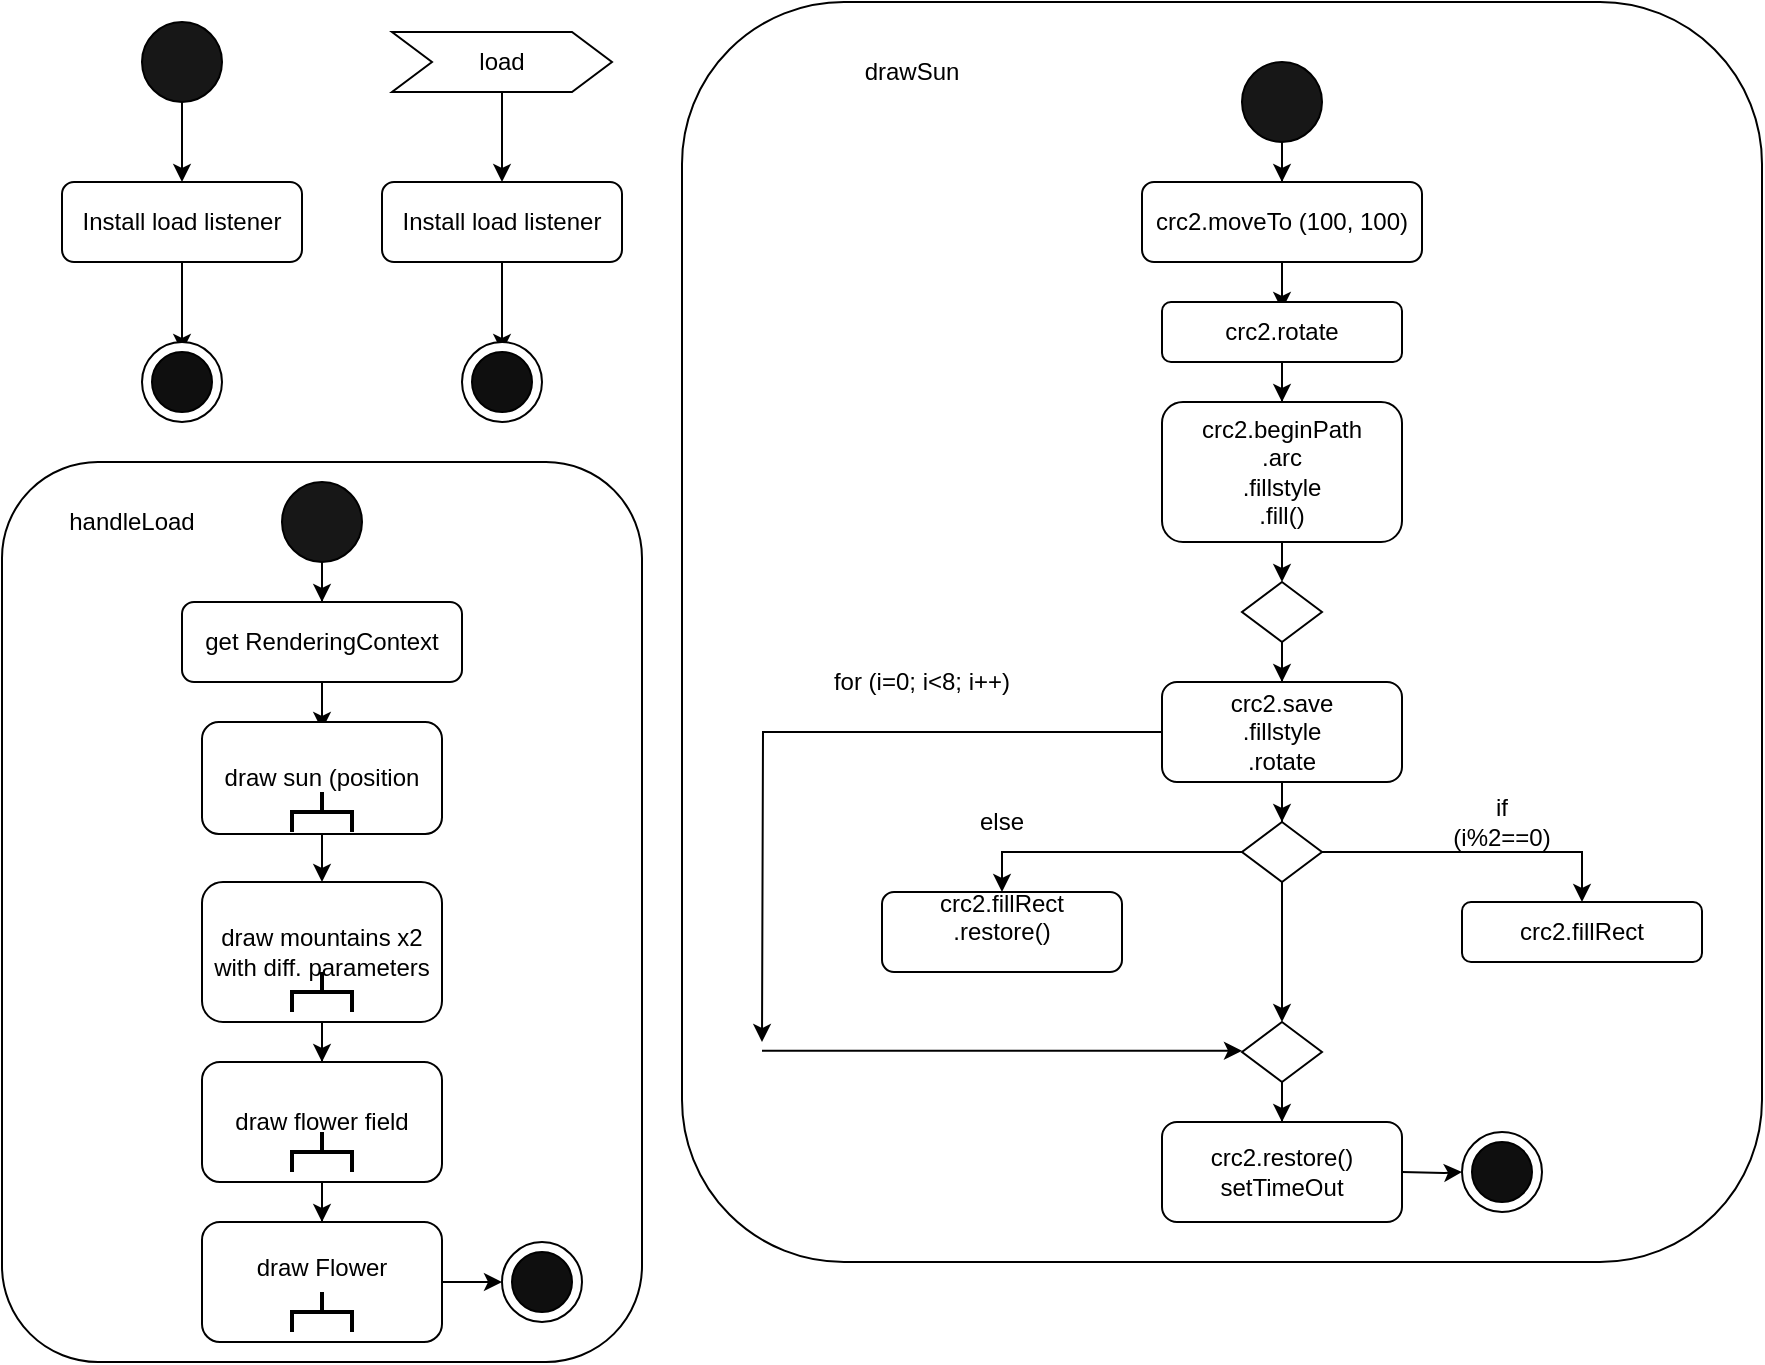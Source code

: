 <mxfile version="14.6.11" type="github">
  <diagram id="giCjuYnIPu_jc2Wl375O" name="Page-1">
    <mxGraphModel dx="1727" dy="947" grid="1" gridSize="10" guides="1" tooltips="1" connect="1" arrows="1" fold="1" page="1" pageScale="1" pageWidth="1169" pageHeight="827" background="none" math="0" shadow="0">
      <root>
        <mxCell id="0" />
        <mxCell id="1" parent="0" />
        <mxCell id="ze6vVhQXxu--CzoZNEg1-6" style="edgeStyle=orthogonalEdgeStyle;rounded=0;orthogonalLoop=1;jettySize=auto;html=1;" parent="1" source="ze6vVhQXxu--CzoZNEg1-1" target="ze6vVhQXxu--CzoZNEg1-5" edge="1">
          <mxGeometry relative="1" as="geometry" />
        </mxCell>
        <mxCell id="ze6vVhQXxu--CzoZNEg1-1" value="" style="ellipse;whiteSpace=wrap;html=1;aspect=fixed;fillColor=#171717;" parent="1" vertex="1">
          <mxGeometry x="80" y="40" width="40" height="40" as="geometry" />
        </mxCell>
        <mxCell id="ze6vVhQXxu--CzoZNEg1-9" style="edgeStyle=orthogonalEdgeStyle;rounded=0;orthogonalLoop=1;jettySize=auto;html=1;entryX=0.5;entryY=0;entryDx=0;entryDy=0;" parent="1" source="ze6vVhQXxu--CzoZNEg1-5" target="ze6vVhQXxu--CzoZNEg1-8" edge="1">
          <mxGeometry relative="1" as="geometry" />
        </mxCell>
        <mxCell id="ze6vVhQXxu--CzoZNEg1-5" value="Install load listener" style="rounded=1;whiteSpace=wrap;html=1;fillColor=#FFFFFF;" parent="1" vertex="1">
          <mxGeometry x="40" y="120" width="120" height="40" as="geometry" />
        </mxCell>
        <mxCell id="ze6vVhQXxu--CzoZNEg1-7" value="" style="ellipse;whiteSpace=wrap;html=1;aspect=fixed;fillColor=#FFFFFF;" parent="1" vertex="1">
          <mxGeometry x="80" y="200" width="40" height="40" as="geometry" />
        </mxCell>
        <mxCell id="ze6vVhQXxu--CzoZNEg1-8" value="" style="ellipse;whiteSpace=wrap;html=1;aspect=fixed;fillColor=#0F0F0F;" parent="1" vertex="1">
          <mxGeometry x="85" y="205" width="30" height="30" as="geometry" />
        </mxCell>
        <mxCell id="ze6vVhQXxu--CzoZNEg1-10" style="edgeStyle=orthogonalEdgeStyle;rounded=0;orthogonalLoop=1;jettySize=auto;html=1;entryX=0.5;entryY=0;entryDx=0;entryDy=0;" parent="1" source="ze6vVhQXxu--CzoZNEg1-11" edge="1">
          <mxGeometry relative="1" as="geometry">
            <mxPoint x="260" y="205" as="targetPoint" />
          </mxGeometry>
        </mxCell>
        <mxCell id="ze6vVhQXxu--CzoZNEg1-11" value="Install load listener" style="rounded=1;whiteSpace=wrap;html=1;fillColor=#FFFFFF;" parent="1" vertex="1">
          <mxGeometry x="200" y="120" width="120" height="40" as="geometry" />
        </mxCell>
        <mxCell id="ze6vVhQXxu--CzoZNEg1-12" value="" style="ellipse;whiteSpace=wrap;html=1;aspect=fixed;fillColor=#FFFFFF;" parent="1" vertex="1">
          <mxGeometry x="240" y="200" width="40" height="40" as="geometry" />
        </mxCell>
        <mxCell id="ze6vVhQXxu--CzoZNEg1-13" value="" style="ellipse;whiteSpace=wrap;html=1;aspect=fixed;fillColor=#0F0F0F;" parent="1" vertex="1">
          <mxGeometry x="245" y="205" width="30" height="30" as="geometry" />
        </mxCell>
        <mxCell id="ze6vVhQXxu--CzoZNEg1-18" style="edgeStyle=orthogonalEdgeStyle;rounded=0;orthogonalLoop=1;jettySize=auto;html=1;" parent="1" source="ze6vVhQXxu--CzoZNEg1-14" target="ze6vVhQXxu--CzoZNEg1-11" edge="1">
          <mxGeometry relative="1" as="geometry" />
        </mxCell>
        <mxCell id="ze6vVhQXxu--CzoZNEg1-14" value="load" style="shape=step;perimeter=stepPerimeter;whiteSpace=wrap;html=1;fixedSize=1;fillColor=#FFFFFF;" parent="1" vertex="1">
          <mxGeometry x="205" y="45" width="110" height="30" as="geometry" />
        </mxCell>
        <mxCell id="ze6vVhQXxu--CzoZNEg1-19" value="" style="rounded=1;whiteSpace=wrap;html=1;fillColor=#FFFFFF;" parent="1" vertex="1">
          <mxGeometry x="10" y="260" width="320" height="450" as="geometry" />
        </mxCell>
        <mxCell id="ze6vVhQXxu--CzoZNEg1-20" value="handleLoad" style="text;html=1;strokeColor=none;fillColor=none;align=center;verticalAlign=middle;whiteSpace=wrap;rounded=0;" parent="1" vertex="1">
          <mxGeometry x="30" y="280" width="90" height="20" as="geometry" />
        </mxCell>
        <mxCell id="ze6vVhQXxu--CzoZNEg1-21" style="edgeStyle=orthogonalEdgeStyle;rounded=0;orthogonalLoop=1;jettySize=auto;html=1;" parent="1" source="ze6vVhQXxu--CzoZNEg1-22" target="ze6vVhQXxu--CzoZNEg1-23" edge="1">
          <mxGeometry relative="1" as="geometry" />
        </mxCell>
        <mxCell id="ze6vVhQXxu--CzoZNEg1-22" value="" style="ellipse;whiteSpace=wrap;html=1;aspect=fixed;fillColor=#171717;" parent="1" vertex="1">
          <mxGeometry x="150" y="270" width="40" height="40" as="geometry" />
        </mxCell>
        <mxCell id="ze6vVhQXxu--CzoZNEg1-25" value="" style="edgeStyle=orthogonalEdgeStyle;rounded=0;orthogonalLoop=1;jettySize=auto;html=1;" parent="1" source="ze6vVhQXxu--CzoZNEg1-23" edge="1">
          <mxGeometry relative="1" as="geometry">
            <mxPoint x="170" y="394.0" as="targetPoint" />
          </mxGeometry>
        </mxCell>
        <mxCell id="ze6vVhQXxu--CzoZNEg1-23" value="get RenderingContext" style="rounded=1;whiteSpace=wrap;html=1;fillColor=#FFFFFF;" parent="1" vertex="1">
          <mxGeometry x="100" y="330" width="140" height="40" as="geometry" />
        </mxCell>
        <mxCell id="ze6vVhQXxu--CzoZNEg1-30" value="" style="edgeStyle=orthogonalEdgeStyle;rounded=0;orthogonalLoop=1;jettySize=auto;html=1;" parent="1" source="ze6vVhQXxu--CzoZNEg1-26" target="ze6vVhQXxu--CzoZNEg1-29" edge="1">
          <mxGeometry relative="1" as="geometry" />
        </mxCell>
        <mxCell id="ze6vVhQXxu--CzoZNEg1-26" value="draw sun (position&lt;br&gt;" style="whiteSpace=wrap;html=1;rounded=1;fillColor=#FFFFFF;" parent="1" vertex="1">
          <mxGeometry x="110" y="390" width="120" height="56" as="geometry" />
        </mxCell>
        <mxCell id="ze6vVhQXxu--CzoZNEg1-28" value="" style="strokeWidth=2;html=1;shape=mxgraph.flowchart.annotation_2;align=left;labelPosition=right;pointerEvents=1;fillColor=#FFFFFF;rotation=90;" parent="1" vertex="1">
          <mxGeometry x="160" y="420" width="20" height="30" as="geometry" />
        </mxCell>
        <mxCell id="ze6vVhQXxu--CzoZNEg1-34" value="" style="edgeStyle=orthogonalEdgeStyle;rounded=0;orthogonalLoop=1;jettySize=auto;html=1;" parent="1" source="ze6vVhQXxu--CzoZNEg1-29" target="ze6vVhQXxu--CzoZNEg1-33" edge="1">
          <mxGeometry relative="1" as="geometry" />
        </mxCell>
        <mxCell id="ze6vVhQXxu--CzoZNEg1-29" value="draw mountains x2&lt;br&gt;with diff. parameters&lt;br&gt;" style="whiteSpace=wrap;html=1;rounded=1;fillColor=#FFFFFF;" parent="1" vertex="1">
          <mxGeometry x="110" y="470" width="120" height="70" as="geometry" />
        </mxCell>
        <mxCell id="ze6vVhQXxu--CzoZNEg1-31" value="" style="strokeWidth=2;html=1;shape=mxgraph.flowchart.annotation_2;align=left;labelPosition=right;pointerEvents=1;fillColor=#FFFFFF;rotation=90;" parent="1" vertex="1">
          <mxGeometry x="160" y="510" width="20" height="30" as="geometry" />
        </mxCell>
        <mxCell id="ze6vVhQXxu--CzoZNEg1-37" value="" style="edgeStyle=orthogonalEdgeStyle;rounded=0;orthogonalLoop=1;jettySize=auto;html=1;" parent="1" source="ze6vVhQXxu--CzoZNEg1-33" target="ze6vVhQXxu--CzoZNEg1-36" edge="1">
          <mxGeometry relative="1" as="geometry" />
        </mxCell>
        <mxCell id="ze6vVhQXxu--CzoZNEg1-33" value="draw flower field&lt;br&gt;" style="whiteSpace=wrap;html=1;rounded=1;fillColor=#FFFFFF;" parent="1" vertex="1">
          <mxGeometry x="110" y="560" width="120" height="60" as="geometry" />
        </mxCell>
        <mxCell id="ze6vVhQXxu--CzoZNEg1-35" value="" style="strokeWidth=2;html=1;shape=mxgraph.flowchart.annotation_2;align=left;labelPosition=right;pointerEvents=1;fillColor=#FFFFFF;rotation=90;" parent="1" vertex="1">
          <mxGeometry x="160" y="590" width="20" height="30" as="geometry" />
        </mxCell>
        <mxCell id="ze6vVhQXxu--CzoZNEg1-41" style="edgeStyle=orthogonalEdgeStyle;rounded=0;orthogonalLoop=1;jettySize=auto;html=1;" parent="1" source="ze6vVhQXxu--CzoZNEg1-36" target="ze6vVhQXxu--CzoZNEg1-39" edge="1">
          <mxGeometry relative="1" as="geometry" />
        </mxCell>
        <mxCell id="ze6vVhQXxu--CzoZNEg1-36" value="draw Flower&lt;br&gt;&lt;span style=&quot;color: rgba(0 , 0 , 0 , 0) ; font-family: monospace ; font-size: 0px&quot;&gt;%3CmxGraphModel%3E%3Croot%3E%3CmxCell%20id%3D%220%22%2F%3E%3CmxCell%20id%3D%221%22%20parent%3D%220%22%2F%3E%3CmxCell%20id%3D%222%22%20value%3D%22%22%20style%3D%22strokeWidth%3D2%3Bhtml%3D1%3Bshape%3Dmxgraph.flowchart.annotation_2%3Balign%3Dleft%3BlabelPosition%3Dright%3BpointerEvents%3D1%3BfillColor%3D%23FFFFFF%3Brotation%3D90%3B%22%20vertex%3D%221%22%20parent%3D%221%22%3E%3CmxGeometry%20x%3D%22160%22%20y%3D%22600%22%20width%3D%2220%22%20height%3D%2230%22%20as%3D%22geometry%22%2F%3E%3C%2FmxCell%3E%3C%2Froot%3E%3C%2FmxGraphModel%3E&lt;/span&gt;&lt;span style=&quot;color: rgba(0 , 0 , 0 , 0) ; font-family: monospace ; font-size: 0px&quot;&gt;%3CmxGraphModel%3E%3Croot%3E%3CmxCell%20id%3D%220%22%2F%3E%3CmxCell%20id%3D%221%22%20parent%3D%220%22%2F%3E%3CmxCell%20id%3D%222%22%20value%3D%22%22%20style%3D%22strokeWidth%3D2%3Bhtml%3D1%3Bshape%3Dmxgraph.flowchart.annotation_2%3Balign%3Dleft%3BlabelPosition%3Dright%3BpointerEvents%3D1%3BfillColor%3D%23FFFFFF%3Brotation%3D90%3B%22%20vertex%3D%221%22%20parent%3D%221%22%3E%3CmxGeometry%20x%3D%22160%22%20y%3D%22600%22%20width%3D%2220%22%20height%3D%2230%22%20as%3D%22geometry%22%2F%3E%3C%2FmxCell%3E%3C%2Froot%3E%3C%2FmxGraphModel%3E&lt;/span&gt;" style="whiteSpace=wrap;html=1;rounded=1;fillColor=#FFFFFF;" parent="1" vertex="1">
          <mxGeometry x="110" y="640" width="120" height="60" as="geometry" />
        </mxCell>
        <mxCell id="ze6vVhQXxu--CzoZNEg1-38" value="" style="strokeWidth=2;html=1;shape=mxgraph.flowchart.annotation_2;align=left;labelPosition=right;pointerEvents=1;fillColor=#FFFFFF;rotation=90;" parent="1" vertex="1">
          <mxGeometry x="160" y="670" width="20" height="30" as="geometry" />
        </mxCell>
        <mxCell id="ze6vVhQXxu--CzoZNEg1-39" value="" style="ellipse;whiteSpace=wrap;html=1;aspect=fixed;fillColor=#FFFFFF;" parent="1" vertex="1">
          <mxGeometry x="260" y="650" width="40" height="40" as="geometry" />
        </mxCell>
        <mxCell id="ze6vVhQXxu--CzoZNEg1-40" value="" style="ellipse;whiteSpace=wrap;html=1;aspect=fixed;fillColor=#0F0F0F;" parent="1" vertex="1">
          <mxGeometry x="265" y="655" width="30" height="30" as="geometry" />
        </mxCell>
        <mxCell id="yn095QzmWEEOJOkBDvYL-46" value="&lt;span style=&quot;color: rgba(0 , 0 , 0 , 0) ; font-family: monospace ; font-size: 0px&quot;&gt;%3CmxGraphModel%3E%3Croot%3E%3CmxCell%20id%3D%220%22%2F%3E%3CmxCell%20id%3D%221%22%20parent%3D%220%22%2F%3E%3CmxCell%20id%3D%222%22%20value%3D%22drawSun%22%20style%3D%22text%3Bhtml%3D1%3BstrokeColor%3Dnone%3BfillColor%3Dnone%3Balign%3Dcenter%3BverticalAlign%3Dmiddle%3BwhiteSpace%3Dwrap%3Brounded%3D0%3B%22%20vertex%3D%221%22%20parent%3D%221%22%3E%3CmxGeometry%20x%3D%22640%22%20y%3D%2220%22%20width%3D%2290%22%20height%3D%2220%22%20as%3D%22geometry%22%2F%3E%3C%2FmxCell%3E%3CmxCell%20id%3D%223%22%20style%3D%22edgeStyle%3DorthogonalEdgeStyle%3Brounded%3D0%3BorthogonalLoop%3D1%3BjettySize%3Dauto%3Bhtml%3D1%3B%22%20edge%3D%221%22%20source%3D%224%22%20target%3D%226%22%20parent%3D%221%22%3E%3CmxGeometry%20relative%3D%221%22%20as%3D%22geometry%22%2F%3E%3C%2FmxCell%3E%3CmxCell%20id%3D%224%22%20value%3D%22%22%20style%3D%22ellipse%3BwhiteSpace%3Dwrap%3Bhtml%3D1%3Baspect%3Dfixed%3BfillColor%3D%23171717%3B%22%20vertex%3D%221%22%20parent%3D%221%22%3E%3CmxGeometry%20x%3D%22760%22%20y%3D%2210%22%20width%3D%2240%22%20height%3D%2240%22%20as%3D%22geometry%22%2F%3E%3C%2FmxCell%3E%3CmxCell%20id%3D%225%22%20value%3D%22%22%20style%3D%22edgeStyle%3DorthogonalEdgeStyle%3Brounded%3D0%3BorthogonalLoop%3D1%3BjettySize%3Dauto%3Bhtml%3D1%3B%22%20edge%3D%221%22%20source%3D%226%22%20parent%3D%221%22%3E%3CmxGeometry%20relative%3D%221%22%20as%3D%22geometry%22%3E%3CmxPoint%20x%3D%22780%22%20y%3D%22134%22%20as%3D%22targetPoint%22%2F%3E%3C%2FmxGeometry%3E%3C%2FmxCell%3E%3CmxCell%20id%3D%226%22%20value%3D%22crc2.moveTo%20(100%2C%20100)%22%20style%3D%22rounded%3D1%3BwhiteSpace%3Dwrap%3Bhtml%3D1%3BfillColor%3D%23FFFFFF%3B%22%20vertex%3D%221%22%20parent%3D%221%22%3E%3CmxGeometry%20x%3D%22710%22%20y%3D%2270%22%20width%3D%22140%22%20height%3D%2240%22%20as%3D%22geometry%22%2F%3E%3C%2FmxCell%3E%3CmxCell%20id%3D%227%22%20value%3D%22%22%20style%3D%22edgeStyle%3DorthogonalEdgeStyle%3Brounded%3D0%3BorthogonalLoop%3D1%3BjettySize%3Dauto%3Bhtml%3D1%3B%22%20edge%3D%221%22%20source%3D%228%22%20target%3D%2210%22%20parent%3D%221%22%3E%3CmxGeometry%20relative%3D%221%22%20as%3D%22geometry%22%2F%3E%3C%2FmxCell%3E%3CmxCell%20id%3D%228%22%20value%3D%22crc2.rotate%22%20style%3D%22whiteSpace%3Dwrap%3Bhtml%3D1%3Brounded%3D1%3BfillColor%3D%23FFFFFF%3B%22%20vertex%3D%221%22%20parent%3D%221%22%3E%3CmxGeometry%20x%3D%22720%22%20y%3D%22130%22%20width%3D%22120%22%20height%3D%2230%22%20as%3D%22geometry%22%2F%3E%3C%2FmxCell%3E%3CmxCell%20id%3D%229%22%20value%3D%22%22%20style%3D%22edgeStyle%3DorthogonalEdgeStyle%3Brounded%3D0%3BorthogonalLoop%3D1%3BjettySize%3Dauto%3Bhtml%3D1%3B%22%20edge%3D%221%22%20source%3D%2210%22%20parent%3D%221%22%3E%3CmxGeometry%20relative%3D%221%22%20as%3D%22geometry%22%3E%3CmxPoint%20x%3D%22780.059%22%20y%3D%22270.0%22%20as%3D%22targetPoint%22%2F%3E%3C%2FmxGeometry%3E%3C%2FmxCell%3E%3CmxCell%20id%3D%2210%22%20value%3D%22crc2.beginPath%26lt%3Bbr%26gt%3B.arc%26lt%3Bbr%26gt%3B.fillstyle%26lt%3Bbr%26gt%3B.fill()%22%20style%3D%22whiteSpace%3Dwrap%3Bhtml%3D1%3Brounded%3D1%3BfillColor%3D%23FFFFFF%3B%22%20vertex%3D%221%22%20parent%3D%221%22%3E%3CmxGeometry%20x%3D%22720%22%20y%3D%22180%22%20width%3D%22120%22%20height%3D%2270%22%20as%3D%22geometry%22%2F%3E%3C%2FmxCell%3E%3CmxCell%20id%3D%2211%22%20style%3D%22edgeStyle%3DorthogonalEdgeStyle%3Brounded%3D0%3BorthogonalLoop%3D1%3BjettySize%3Dauto%3Bhtml%3D1%3BentryX%3D0.5%3BentryY%3D0%3BentryDx%3D0%3BentryDy%3D0%3B%22%20edge%3D%221%22%20source%3D%2212%22%20target%3D%2215%22%20parent%3D%221%22%3E%3CmxGeometry%20relative%3D%221%22%20as%3D%22geometry%22%2F%3E%3C%2FmxCell%3E%3CmxCell%20id%3D%2212%22%20value%3D%22%22%20style%3D%22rhombus%3BwhiteSpace%3Dwrap%3Bhtml%3D1%3B%22%20vertex%3D%221%22%20parent%3D%221%22%3E%3CmxGeometry%20x%3D%22760%22%20y%3D%22270%22%20width%3D%2240%22%20height%3D%2230%22%20as%3D%22geometry%22%2F%3E%3C%2FmxCell%3E%3CmxCell%20id%3D%2213%22%20style%3D%22edgeStyle%3DorthogonalEdgeStyle%3Brounded%3D0%3BorthogonalLoop%3D1%3BjettySize%3Dauto%3Bhtml%3D1%3BentryX%3D0.5%3BentryY%3D0%3BentryDx%3D0%3BentryDy%3D0%3B%22%20edge%3D%221%22%20source%3D%2215%22%20target%3D%2220%22%20parent%3D%221%22%3E%3CmxGeometry%20relative%3D%221%22%20as%3D%22geometry%22%2F%3E%3C%2FmxCell%3E%3CmxCell%20id%3D%2214%22%20style%3D%22edgeStyle%3DorthogonalEdgeStyle%3Brounded%3D0%3BorthogonalLoop%3D1%3BjettySize%3Dauto%3Bhtml%3D1%3B%22%20edge%3D%221%22%20source%3D%2215%22%20parent%3D%221%22%3E%3CmxGeometry%20relative%3D%221%22%20as%3D%22geometry%22%3E%3CmxPoint%20x%3D%22520%22%20y%3D%22500%22%20as%3D%22targetPoint%22%2F%3E%3C%2FmxGeometry%3E%3C%2FmxCell%3E%3CmxCell%20id%3D%2215%22%20value%3D%22crc2.save%26lt%3Bbr%26gt%3B.fillstyle%26lt%3Bbr%26gt%3B.rotate%22%20style%3D%22whiteSpace%3Dwrap%3Bhtml%3D1%3Brounded%3D1%3BfillColor%3D%23FFFFFF%3B%22%20vertex%3D%221%22%20parent%3D%221%22%3E%3CmxGeometry%20x%3D%22720%22%20y%3D%22320%22%20width%3D%22120%22%20height%3D%2250%22%20as%3D%22geometry%22%2F%3E%3C%2FmxCell%3E%3CmxCell%20id%3D%2216%22%20style%3D%22edgeStyle%3DorthogonalEdgeStyle%3Brounded%3D0%3BorthogonalLoop%3D1%3BjettySize%3Dauto%3Bhtml%3D1%3B%22%20edge%3D%221%22%20source%3D%2220%22%20target%3D%2221%22%20parent%3D%221%22%3E%3CmxGeometry%20relative%3D%221%22%20as%3D%22geometry%22%2F%3E%3C%2FmxCell%3E%3CmxCell%20id%3D%2217%22%20style%3D%22edgeStyle%3DorthogonalEdgeStyle%3Brounded%3D0%3BorthogonalLoop%3D1%3BjettySize%3Dauto%3Bhtml%3D1%3BentryX%3D0.5%3BentryY%3D0%3BentryDx%3D0%3BentryDy%3D0%3B%22%20edge%3D%221%22%20source%3D%2220%22%20target%3D%2223%22%20parent%3D%221%22%3E%3CmxGeometry%20relative%3D%221%22%20as%3D%22geometry%22%2F%3E%3C%2FmxCell%3E%3CmxCell%20id%3D%2218%22%20style%3D%22edgeStyle%3DorthogonalEdgeStyle%3Brounded%3D0%3BorthogonalLoop%3D1%3BjettySize%3Dauto%3Bhtml%3D1%3BentryX%3D0.5%3BentryY%3D0%3BentryDx%3D0%3BentryDy%3D0%3BstartArrow%3Dnone%3B%22%20edge%3D%221%22%20source%3D%2228%22%20target%3D%2225%22%20parent%3D%221%22%3E%3CmxGeometry%20relative%3D%221%22%20as%3D%22geometry%22%2F%3E%3C%2FmxCell%3E%3CmxCell%20id%3D%2219%22%20style%3D%22edgeStyle%3DorthogonalEdgeStyle%3Brounded%3D0%3BorthogonalLoop%3D1%3BjettySize%3Dauto%3Bhtml%3D1%3BentryX%3D0.5%3BentryY%3D0%3BentryDx%3D0%3BentryDy%3D0%3B%22%20edge%3D%221%22%20source%3D%2220%22%20target%3D%2228%22%20parent%3D%221%22%3E%3CmxGeometry%20relative%3D%221%22%20as%3D%22geometry%22%2F%3E%3C%2FmxCell%3E%3CmxCell%20id%3D%2220%22%20value%3D%22%22%20style%3D%22rhombus%3BwhiteSpace%3Dwrap%3Bhtml%3D1%3B%22%20vertex%3D%221%22%20parent%3D%221%22%3E%3CmxGeometry%20x%3D%22760%22%20y%3D%22390%22%20width%3D%2240%22%20height%3D%2230%22%20as%3D%22geometry%22%2F%3E%3C%2FmxCell%3E%3CmxCell%20id%3D%2221%22%20value%3D%22crc2.fillRect%26lt%3Bspan%20style%3D%26quot%3Bcolor%3A%20rgba(0%20%2C%200%20%2C%200%20%2C%200)%20%3B%20font-family%3A%20monospace%20%3B%20font-size%3A%200px%26quot%3B%26gt%3B%253CmxGraphModel%253E%253Croot%253E%253CmxCell%2520id%253D%25220%2522%252F%253E%253CmxCell%2520id%253D%25221%2522%2520parent%253D%25220%2522%252F%253E%253CmxCell%2520id%253D%25222%2522%2520value%253D%2522crc2.rotate%2522%2520style%253D%2522whiteSpace%253Dwrap%253Bhtml%253D1%253Brounded%253D1%253BfillColor%253D%2523FFFFFF%253B%2522%2520vertex%253D%25221%2522%2520parent%253D%25221%2522%253E%253CmxGeometry%2520x%253D%2522720%2522%2520y%253D%2522130%2522%2520width%253D%2522120%2522%2520height%253D%252230%2522%2520as%253D%2522geometry%2522%252F%253E%253C%252FmxCell%253E%253C%252Froot%253E%253C%252FmxGraphModel%253E%26lt%3B%2Fspan%26gt%3B%22%20style%3D%22whiteSpace%3Dwrap%3Bhtml%3D1%3Brounded%3D1%3BfillColor%3D%23FFFFFF%3B%22%20vertex%3D%221%22%20parent%3D%221%22%3E%3CmxGeometry%20x%3D%22870%22%20y%3D%22430%22%20width%3D%22120%22%20height%3D%2230%22%20as%3D%22geometry%22%2F%3E%3C%2FmxCell%3E%3CmxCell%20id%3D%2222%22%20value%3D%22if%20(i%252%3D%3D0)%22%20style%3D%22text%3Bhtml%3D1%3BstrokeColor%3Dnone%3BfillColor%3Dnone%3Balign%3Dcenter%3BverticalAlign%3Dmiddle%3BwhiteSpace%3Dwrap%3Brounded%3D0%3B%22%20vertex%3D%221%22%20parent%3D%221%22%3E%3CmxGeometry%20x%3D%22870%22%20y%3D%22380%22%20width%3D%2240%22%20height%3D%2220%22%20as%3D%22geometry%22%2F%3E%3C%2FmxCell%3E%3CmxCell%20id%3D%2223%22%20value%3D%22crc2.fillRect%26lt%3Bbr%26gt%3B.restore()%26lt%3Bbr%26gt%3B%26lt%3Bspan%20style%3D%26quot%3Bcolor%3A%20rgba(0%20%2C%200%20%2C%200%20%2C%200)%20%3B%20font-family%3A%20monospace%20%3B%20font-size%3A%200px%26quot%3B%26gt%3B.restore%253CmxGraphModel%253E%253Croot%253E%253CmxCell%2520id%253D%25220%2522%252F%253E%253CmxCell%2520id%253D%25221%2522%2520parent%253D%25220%2522%252F%253E%253CmxCell%2520id%253D%25222%2522%2520value%253D%2522crc2.rotate%2522%2520style%253D%2522whiteSpace%253Dwrap%253Bhtml%253D1%253Brounded%253D1%253BfillColor%253D%2523FFFFFF%253B%2522%2520vertex%253D%25221%2522%2520parent%253D%25221%2522%253E%253CmxGeometry%2520x%253D%2522720%2522%2520y%253D%2522130%2522%2520width%253D%2522120%2522%2520height%253D%252230%2522%2520as%253D%2522geometry%2522%252F%253E%253C%252FmxCell%253E%253C%252Froot%253E%253C%252FmxGraphModel%253%26lt%3B%2Fspan%26gt%3B%22%20style%3D%22whiteSpace%3Dwrap%3Bhtml%3D1%3Brounded%3D1%3BfillColor%3D%23FFFFFF%3B%22%20vertex%3D%221%22%20parent%3D%221%22%3E%3CmxGeometry%20x%3D%22580%22%20y%3D%22425%22%20width%3D%22120%22%20height%3D%2240%22%20as%3D%22geometry%22%2F%3E%3C%2FmxCell%3E%3CmxCell%20id%3D%2224%22%20value%3D%22else%22%20style%3D%22text%3Bhtml%3D1%3BstrokeColor%3Dnone%3BfillColor%3Dnone%3Balign%3Dcenter%3BverticalAlign%3Dmiddle%3BwhiteSpace%3Dwrap%3Brounded%3D0%3B%22%20vertex%3D%221%22%20parent%3D%221%22%3E%3CmxGeometry%20x%3D%22620%22%20y%3D%22380%22%20width%3D%2240%22%20height%3D%2220%22%20as%3D%22geometry%22%2F%3E%3C%2FmxCell%3E%3CmxCell%20id%3D%2225%22%20value%3D%22crc2.restore()%26lt%3Bbr%26gt%3BsetTimeOut%22%20style%3D%22whiteSpace%3Dwrap%3Bhtml%3D1%3Brounded%3D1%3BfillColor%3D%23FFFFFF%3B%22%20vertex%3D%221%22%20parent%3D%221%22%3E%3CmxGeometry%20x%3D%22720%22%20y%3D%22540%22%20width%3D%22120%22%20height%3D%2250%22%20as%3D%22geometry%22%2F%3E%3C%2FmxCell%3E%3CmxCell%20id%3D%2226%22%20style%3D%22edgeStyle%3DorthogonalEdgeStyle%3Brounded%3D0%3BorthogonalLoop%3D1%3BjettySize%3Dauto%3Bhtml%3D1%3BentryX%3D0%3BentryY%3D0.5%3BentryDx%3D0%3BentryDy%3D0%3B%22%20edge%3D%221%22%20parent%3D%221%22%3E%3CmxGeometry%20relative%3D%221%22%20as%3D%22geometry%22%3E%3CmxPoint%20x%3D%22520%22%20y%3D%22504.41%22%20as%3D%22sourcePoint%22%2F%3E%3CmxPoint%20x%3D%22760%22%20y%3D%22504.41%22%20as%3D%22targetPoint%22%2F%3E%3C%2FmxGeometry%3E%3C%2FmxCell%3E%3CmxCell%20id%3D%2227%22%20value%3D%22for%20(i%3D0%3B%20i%26amp%3Blt%3B8%3B%20i%2B%2B)%22%20style%3D%22text%3Bhtml%3D1%3BstrokeColor%3Dnone%3BfillColor%3Dnone%3Balign%3Dcenter%3BverticalAlign%3Dmiddle%3BwhiteSpace%3Dwrap%3Brounded%3D0%3B%22%20vertex%3D%221%22%20parent%3D%221%22%3E%3CmxGeometry%20x%3D%22510%22%20y%3D%22300%22%20width%3D%22180%22%20height%3D%2240%22%20as%3D%22geometry%22%2F%3E%3C%2FmxCell%3E%3CmxCell%20id%3D%2228%22%20value%3D%22%22%20style%3D%22rhombus%3BwhiteSpace%3Dwrap%3Bhtml%3D1%3B%22%20vertex%3D%221%22%20parent%3D%221%22%3E%3CmxGeometry%20x%3D%22760%22%20y%3D%22490%22%20width%3D%2240%22%20height%3D%2230%22%20as%3D%22geometry%22%2F%3E%3C%2FmxCell%3E%3C%2Froot%3E%3C%2FmxGraphModel%3E&lt;/span&gt;" style="rounded=1;whiteSpace=wrap;html=1;" vertex="1" parent="1">
          <mxGeometry x="350" y="30" width="540" height="630" as="geometry" />
        </mxCell>
        <mxCell id="yn095QzmWEEOJOkBDvYL-47" value="drawSun" style="text;html=1;strokeColor=none;fillColor=none;align=center;verticalAlign=middle;whiteSpace=wrap;rounded=0;" vertex="1" parent="1">
          <mxGeometry x="420" y="55" width="90" height="20" as="geometry" />
        </mxCell>
        <mxCell id="yn095QzmWEEOJOkBDvYL-48" style="edgeStyle=orthogonalEdgeStyle;rounded=0;orthogonalLoop=1;jettySize=auto;html=1;" edge="1" parent="1" source="yn095QzmWEEOJOkBDvYL-49" target="yn095QzmWEEOJOkBDvYL-51">
          <mxGeometry relative="1" as="geometry" />
        </mxCell>
        <mxCell id="yn095QzmWEEOJOkBDvYL-49" value="" style="ellipse;whiteSpace=wrap;html=1;aspect=fixed;fillColor=#171717;" vertex="1" parent="1">
          <mxGeometry x="630" y="60" width="40" height="40" as="geometry" />
        </mxCell>
        <mxCell id="yn095QzmWEEOJOkBDvYL-50" value="" style="edgeStyle=orthogonalEdgeStyle;rounded=0;orthogonalLoop=1;jettySize=auto;html=1;" edge="1" parent="1" source="yn095QzmWEEOJOkBDvYL-51">
          <mxGeometry relative="1" as="geometry">
            <mxPoint x="650" y="184" as="targetPoint" />
          </mxGeometry>
        </mxCell>
        <mxCell id="yn095QzmWEEOJOkBDvYL-51" value="crc2.moveTo (100, 100)" style="rounded=1;whiteSpace=wrap;html=1;fillColor=#FFFFFF;" vertex="1" parent="1">
          <mxGeometry x="580" y="120" width="140" height="40" as="geometry" />
        </mxCell>
        <mxCell id="yn095QzmWEEOJOkBDvYL-52" value="" style="edgeStyle=orthogonalEdgeStyle;rounded=0;orthogonalLoop=1;jettySize=auto;html=1;" edge="1" parent="1" source="yn095QzmWEEOJOkBDvYL-53" target="yn095QzmWEEOJOkBDvYL-55">
          <mxGeometry relative="1" as="geometry" />
        </mxCell>
        <mxCell id="yn095QzmWEEOJOkBDvYL-53" value="crc2.rotate" style="whiteSpace=wrap;html=1;rounded=1;fillColor=#FFFFFF;" vertex="1" parent="1">
          <mxGeometry x="590" y="180" width="120" height="30" as="geometry" />
        </mxCell>
        <mxCell id="yn095QzmWEEOJOkBDvYL-54" value="" style="edgeStyle=orthogonalEdgeStyle;rounded=0;orthogonalLoop=1;jettySize=auto;html=1;" edge="1" parent="1" source="yn095QzmWEEOJOkBDvYL-55">
          <mxGeometry relative="1" as="geometry">
            <mxPoint x="650.059" y="320.0" as="targetPoint" />
          </mxGeometry>
        </mxCell>
        <mxCell id="yn095QzmWEEOJOkBDvYL-55" value="crc2.beginPath&lt;br&gt;.arc&lt;br&gt;.fillstyle&lt;br&gt;.fill()" style="whiteSpace=wrap;html=1;rounded=1;fillColor=#FFFFFF;" vertex="1" parent="1">
          <mxGeometry x="590" y="230" width="120" height="70" as="geometry" />
        </mxCell>
        <mxCell id="yn095QzmWEEOJOkBDvYL-56" style="edgeStyle=orthogonalEdgeStyle;rounded=0;orthogonalLoop=1;jettySize=auto;html=1;entryX=0.5;entryY=0;entryDx=0;entryDy=0;" edge="1" parent="1" source="yn095QzmWEEOJOkBDvYL-57" target="yn095QzmWEEOJOkBDvYL-60">
          <mxGeometry relative="1" as="geometry" />
        </mxCell>
        <mxCell id="yn095QzmWEEOJOkBDvYL-57" value="" style="rhombus;whiteSpace=wrap;html=1;" vertex="1" parent="1">
          <mxGeometry x="630" y="320" width="40" height="30" as="geometry" />
        </mxCell>
        <mxCell id="yn095QzmWEEOJOkBDvYL-58" style="edgeStyle=orthogonalEdgeStyle;rounded=0;orthogonalLoop=1;jettySize=auto;html=1;entryX=0.5;entryY=0;entryDx=0;entryDy=0;" edge="1" parent="1" source="yn095QzmWEEOJOkBDvYL-60" target="yn095QzmWEEOJOkBDvYL-65">
          <mxGeometry relative="1" as="geometry" />
        </mxCell>
        <mxCell id="yn095QzmWEEOJOkBDvYL-59" style="edgeStyle=orthogonalEdgeStyle;rounded=0;orthogonalLoop=1;jettySize=auto;html=1;" edge="1" parent="1" source="yn095QzmWEEOJOkBDvYL-60">
          <mxGeometry relative="1" as="geometry">
            <mxPoint x="390" y="550" as="targetPoint" />
          </mxGeometry>
        </mxCell>
        <mxCell id="yn095QzmWEEOJOkBDvYL-60" value="crc2.save&lt;br&gt;.fillstyle&lt;br&gt;.rotate" style="whiteSpace=wrap;html=1;rounded=1;fillColor=#FFFFFF;" vertex="1" parent="1">
          <mxGeometry x="590" y="370" width="120" height="50" as="geometry" />
        </mxCell>
        <mxCell id="yn095QzmWEEOJOkBDvYL-61" style="edgeStyle=orthogonalEdgeStyle;rounded=0;orthogonalLoop=1;jettySize=auto;html=1;" edge="1" parent="1" source="yn095QzmWEEOJOkBDvYL-65" target="yn095QzmWEEOJOkBDvYL-66">
          <mxGeometry relative="1" as="geometry" />
        </mxCell>
        <mxCell id="yn095QzmWEEOJOkBDvYL-62" style="edgeStyle=orthogonalEdgeStyle;rounded=0;orthogonalLoop=1;jettySize=auto;html=1;entryX=0.5;entryY=0;entryDx=0;entryDy=0;" edge="1" parent="1" source="yn095QzmWEEOJOkBDvYL-65" target="yn095QzmWEEOJOkBDvYL-68">
          <mxGeometry relative="1" as="geometry" />
        </mxCell>
        <mxCell id="yn095QzmWEEOJOkBDvYL-63" style="edgeStyle=orthogonalEdgeStyle;rounded=0;orthogonalLoop=1;jettySize=auto;html=1;entryX=0.5;entryY=0;entryDx=0;entryDy=0;startArrow=none;" edge="1" parent="1" source="yn095QzmWEEOJOkBDvYL-73" target="yn095QzmWEEOJOkBDvYL-70">
          <mxGeometry relative="1" as="geometry" />
        </mxCell>
        <mxCell id="yn095QzmWEEOJOkBDvYL-64" style="edgeStyle=orthogonalEdgeStyle;rounded=0;orthogonalLoop=1;jettySize=auto;html=1;entryX=0.5;entryY=0;entryDx=0;entryDy=0;" edge="1" parent="1" source="yn095QzmWEEOJOkBDvYL-65" target="yn095QzmWEEOJOkBDvYL-73">
          <mxGeometry relative="1" as="geometry" />
        </mxCell>
        <mxCell id="yn095QzmWEEOJOkBDvYL-65" value="" style="rhombus;whiteSpace=wrap;html=1;" vertex="1" parent="1">
          <mxGeometry x="630" y="440" width="40" height="30" as="geometry" />
        </mxCell>
        <mxCell id="yn095QzmWEEOJOkBDvYL-66" value="crc2.fillRect&lt;span style=&quot;color: rgba(0 , 0 , 0 , 0) ; font-family: monospace ; font-size: 0px&quot;&gt;%3CmxGraphModel%3E%3Croot%3E%3CmxCell%20id%3D%220%22%2F%3E%3CmxCell%20id%3D%221%22%20parent%3D%220%22%2F%3E%3CmxCell%20id%3D%222%22%20value%3D%22crc2.rotate%22%20style%3D%22whiteSpace%3Dwrap%3Bhtml%3D1%3Brounded%3D1%3BfillColor%3D%23FFFFFF%3B%22%20vertex%3D%221%22%20parent%3D%221%22%3E%3CmxGeometry%20x%3D%22720%22%20y%3D%22130%22%20width%3D%22120%22%20height%3D%2230%22%20as%3D%22geometry%22%2F%3E%3C%2FmxCell%3E%3C%2Froot%3E%3C%2FmxGraphModel%3E&lt;/span&gt;" style="whiteSpace=wrap;html=1;rounded=1;fillColor=#FFFFFF;" vertex="1" parent="1">
          <mxGeometry x="740" y="480" width="120" height="30" as="geometry" />
        </mxCell>
        <mxCell id="yn095QzmWEEOJOkBDvYL-67" value="if (i%2==0)" style="text;html=1;strokeColor=none;fillColor=none;align=center;verticalAlign=middle;whiteSpace=wrap;rounded=0;" vertex="1" parent="1">
          <mxGeometry x="740" y="430" width="40" height="20" as="geometry" />
        </mxCell>
        <mxCell id="yn095QzmWEEOJOkBDvYL-68" value="crc2.fillRect&lt;br&gt;.restore()&lt;br&gt;&lt;span style=&quot;color: rgba(0 , 0 , 0 , 0) ; font-family: monospace ; font-size: 0px&quot;&gt;.restore%3CmxGraphModel%3E%3Croot%3E%3CmxCell%20id%3D%220%22%2F%3E%3CmxCell%20id%3D%221%22%20parent%3D%220%22%2F%3E%3CmxCell%20id%3D%222%22%20value%3D%22crc2.rotate%22%20style%3D%22whiteSpace%3Dwrap%3Bhtml%3D1%3Brounded%3D1%3BfillColor%3D%23FFFFFF%3B%22%20vertex%3D%221%22%20parent%3D%221%22%3E%3CmxGeometry%20x%3D%22720%22%20y%3D%22130%22%20width%3D%22120%22%20height%3D%2230%22%20as%3D%22geometry%22%2F%3E%3C%2FmxCell%3E%3C%2Froot%3E%3C%2FmxGraphModel%3&lt;/span&gt;" style="whiteSpace=wrap;html=1;rounded=1;fillColor=#FFFFFF;" vertex="1" parent="1">
          <mxGeometry x="450" y="475" width="120" height="40" as="geometry" />
        </mxCell>
        <mxCell id="yn095QzmWEEOJOkBDvYL-69" value="else" style="text;html=1;strokeColor=none;fillColor=none;align=center;verticalAlign=middle;whiteSpace=wrap;rounded=0;" vertex="1" parent="1">
          <mxGeometry x="490" y="430" width="40" height="20" as="geometry" />
        </mxCell>
        <mxCell id="yn095QzmWEEOJOkBDvYL-70" value="crc2.restore()&lt;br&gt;setTimeOut" style="whiteSpace=wrap;html=1;rounded=1;fillColor=#FFFFFF;" vertex="1" parent="1">
          <mxGeometry x="590" y="590" width="120" height="50" as="geometry" />
        </mxCell>
        <mxCell id="yn095QzmWEEOJOkBDvYL-71" style="edgeStyle=orthogonalEdgeStyle;rounded=0;orthogonalLoop=1;jettySize=auto;html=1;entryX=0;entryY=0.5;entryDx=0;entryDy=0;" edge="1" parent="1">
          <mxGeometry relative="1" as="geometry">
            <mxPoint x="390" y="554.41" as="sourcePoint" />
            <mxPoint x="630" y="554.41" as="targetPoint" />
          </mxGeometry>
        </mxCell>
        <mxCell id="yn095QzmWEEOJOkBDvYL-72" value="for (i=0; i&amp;lt;8; i++)" style="text;html=1;strokeColor=none;fillColor=none;align=center;verticalAlign=middle;whiteSpace=wrap;rounded=0;" vertex="1" parent="1">
          <mxGeometry x="380" y="350" width="180" height="40" as="geometry" />
        </mxCell>
        <mxCell id="yn095QzmWEEOJOkBDvYL-73" value="" style="rhombus;whiteSpace=wrap;html=1;" vertex="1" parent="1">
          <mxGeometry x="630" y="540" width="40" height="30" as="geometry" />
        </mxCell>
        <mxCell id="yn095QzmWEEOJOkBDvYL-74" style="edgeStyle=orthogonalEdgeStyle;rounded=0;orthogonalLoop=1;jettySize=auto;html=1;" edge="1" parent="1" target="yn095QzmWEEOJOkBDvYL-75">
          <mxGeometry relative="1" as="geometry">
            <mxPoint x="710" y="615" as="sourcePoint" />
          </mxGeometry>
        </mxCell>
        <mxCell id="yn095QzmWEEOJOkBDvYL-75" value="" style="ellipse;whiteSpace=wrap;html=1;aspect=fixed;fillColor=#FFFFFF;" vertex="1" parent="1">
          <mxGeometry x="740" y="595" width="40" height="40" as="geometry" />
        </mxCell>
        <mxCell id="yn095QzmWEEOJOkBDvYL-76" value="" style="ellipse;whiteSpace=wrap;html=1;aspect=fixed;fillColor=#0F0F0F;" vertex="1" parent="1">
          <mxGeometry x="745" y="600" width="30" height="30" as="geometry" />
        </mxCell>
      </root>
    </mxGraphModel>
  </diagram>
</mxfile>
